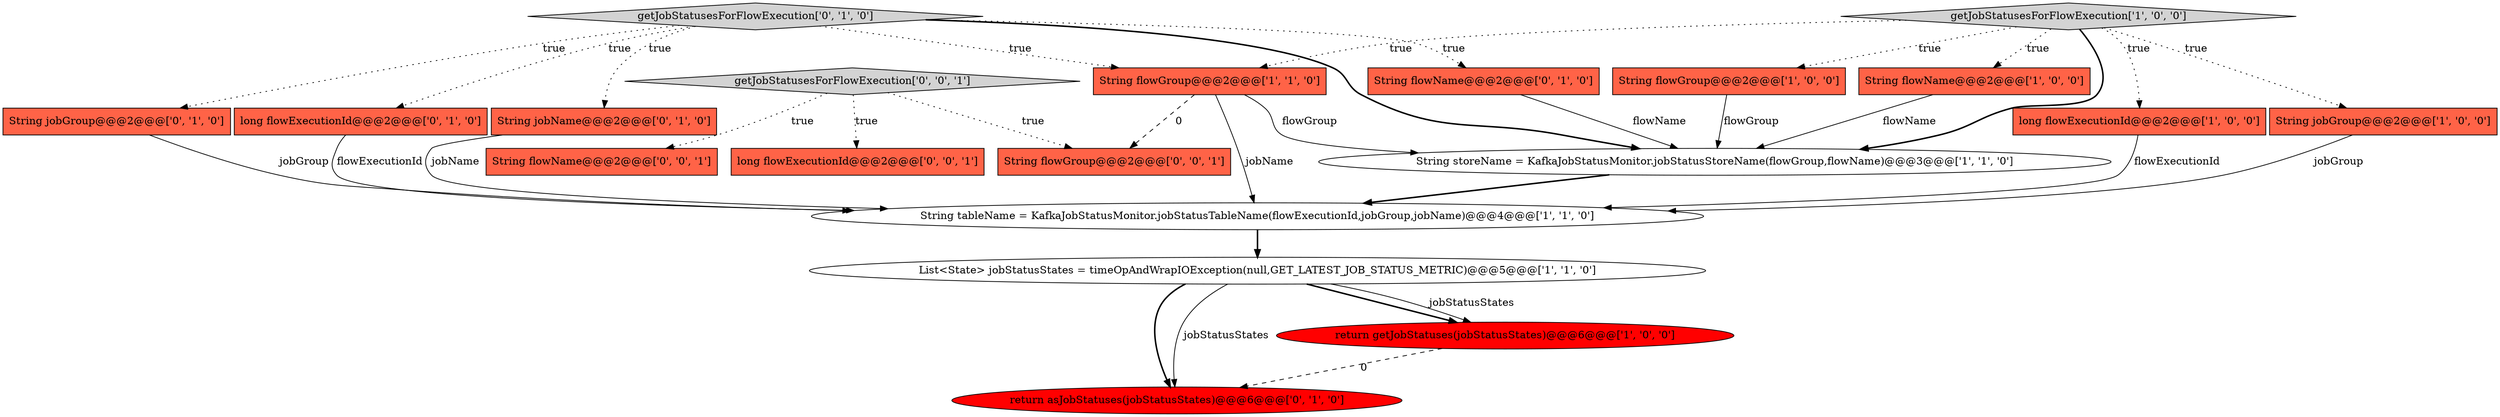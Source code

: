 digraph {
14 [style = filled, label = "String jobGroup@@@2@@@['0', '1', '0']", fillcolor = tomato, shape = box image = "AAA0AAABBB2BBB"];
17 [style = filled, label = "String flowName@@@2@@@['0', '0', '1']", fillcolor = tomato, shape = box image = "AAA0AAABBB3BBB"];
6 [style = filled, label = "String tableName = KafkaJobStatusMonitor.jobStatusTableName(flowExecutionId,jobGroup,jobName)@@@4@@@['1', '1', '0']", fillcolor = white, shape = ellipse image = "AAA0AAABBB1BBB"];
11 [style = filled, label = "long flowExecutionId@@@2@@@['0', '1', '0']", fillcolor = tomato, shape = box image = "AAA0AAABBB2BBB"];
0 [style = filled, label = "String storeName = KafkaJobStatusMonitor.jobStatusStoreName(flowGroup,flowName)@@@3@@@['1', '1', '0']", fillcolor = white, shape = ellipse image = "AAA0AAABBB1BBB"];
7 [style = filled, label = "String flowGroup@@@2@@@['1', '1', '0']", fillcolor = tomato, shape = box image = "AAA0AAABBB1BBB"];
13 [style = filled, label = "return asJobStatuses(jobStatusStates)@@@6@@@['0', '1', '0']", fillcolor = red, shape = ellipse image = "AAA1AAABBB2BBB"];
9 [style = filled, label = "return getJobStatuses(jobStatusStates)@@@6@@@['1', '0', '0']", fillcolor = red, shape = ellipse image = "AAA1AAABBB1BBB"];
12 [style = filled, label = "String jobName@@@2@@@['0', '1', '0']", fillcolor = tomato, shape = box image = "AAA0AAABBB2BBB"];
15 [style = filled, label = "getJobStatusesForFlowExecution['0', '1', '0']", fillcolor = lightgray, shape = diamond image = "AAA0AAABBB2BBB"];
10 [style = filled, label = "String flowName@@@2@@@['0', '1', '0']", fillcolor = tomato, shape = box image = "AAA0AAABBB2BBB"];
1 [style = filled, label = "String flowGroup@@@2@@@['1', '0', '0']", fillcolor = tomato, shape = box image = "AAA0AAABBB1BBB"];
8 [style = filled, label = "getJobStatusesForFlowExecution['1', '0', '0']", fillcolor = lightgray, shape = diamond image = "AAA0AAABBB1BBB"];
5 [style = filled, label = "long flowExecutionId@@@2@@@['1', '0', '0']", fillcolor = tomato, shape = box image = "AAA0AAABBB1BBB"];
16 [style = filled, label = "long flowExecutionId@@@2@@@['0', '0', '1']", fillcolor = tomato, shape = box image = "AAA0AAABBB3BBB"];
18 [style = filled, label = "String flowGroup@@@2@@@['0', '0', '1']", fillcolor = tomato, shape = box image = "AAA0AAABBB3BBB"];
19 [style = filled, label = "getJobStatusesForFlowExecution['0', '0', '1']", fillcolor = lightgray, shape = diamond image = "AAA0AAABBB3BBB"];
2 [style = filled, label = "String jobGroup@@@2@@@['1', '0', '0']", fillcolor = tomato, shape = box image = "AAA0AAABBB1BBB"];
3 [style = filled, label = "List<State> jobStatusStates = timeOpAndWrapIOException(null,GET_LATEST_JOB_STATUS_METRIC)@@@5@@@['1', '1', '0']", fillcolor = white, shape = ellipse image = "AAA0AAABBB1BBB"];
4 [style = filled, label = "String flowName@@@2@@@['1', '0', '0']", fillcolor = tomato, shape = box image = "AAA0AAABBB1BBB"];
2->6 [style = solid, label="jobGroup"];
6->3 [style = bold, label=""];
7->18 [style = dashed, label="0"];
0->6 [style = bold, label=""];
11->6 [style = solid, label="flowExecutionId"];
19->17 [style = dotted, label="true"];
8->2 [style = dotted, label="true"];
19->18 [style = dotted, label="true"];
8->7 [style = dotted, label="true"];
15->10 [style = dotted, label="true"];
12->6 [style = solid, label="jobName"];
7->0 [style = solid, label="flowGroup"];
15->14 [style = dotted, label="true"];
15->7 [style = dotted, label="true"];
8->4 [style = dotted, label="true"];
10->0 [style = solid, label="flowName"];
8->0 [style = bold, label=""];
3->9 [style = bold, label=""];
8->1 [style = dotted, label="true"];
14->6 [style = solid, label="jobGroup"];
8->5 [style = dotted, label="true"];
1->0 [style = solid, label="flowGroup"];
15->0 [style = bold, label=""];
4->0 [style = solid, label="flowName"];
9->13 [style = dashed, label="0"];
15->11 [style = dotted, label="true"];
19->16 [style = dotted, label="true"];
3->13 [style = bold, label=""];
15->12 [style = dotted, label="true"];
3->13 [style = solid, label="jobStatusStates"];
3->9 [style = solid, label="jobStatusStates"];
7->6 [style = solid, label="jobName"];
5->6 [style = solid, label="flowExecutionId"];
}
